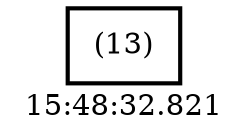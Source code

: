 digraph  g{ graph[label = "15:48:32.821"]
node [shape=rectangle, color=black, fontcolor=black, style=bold] edge [color=black] 0 [label="(13)"] ; 
}

